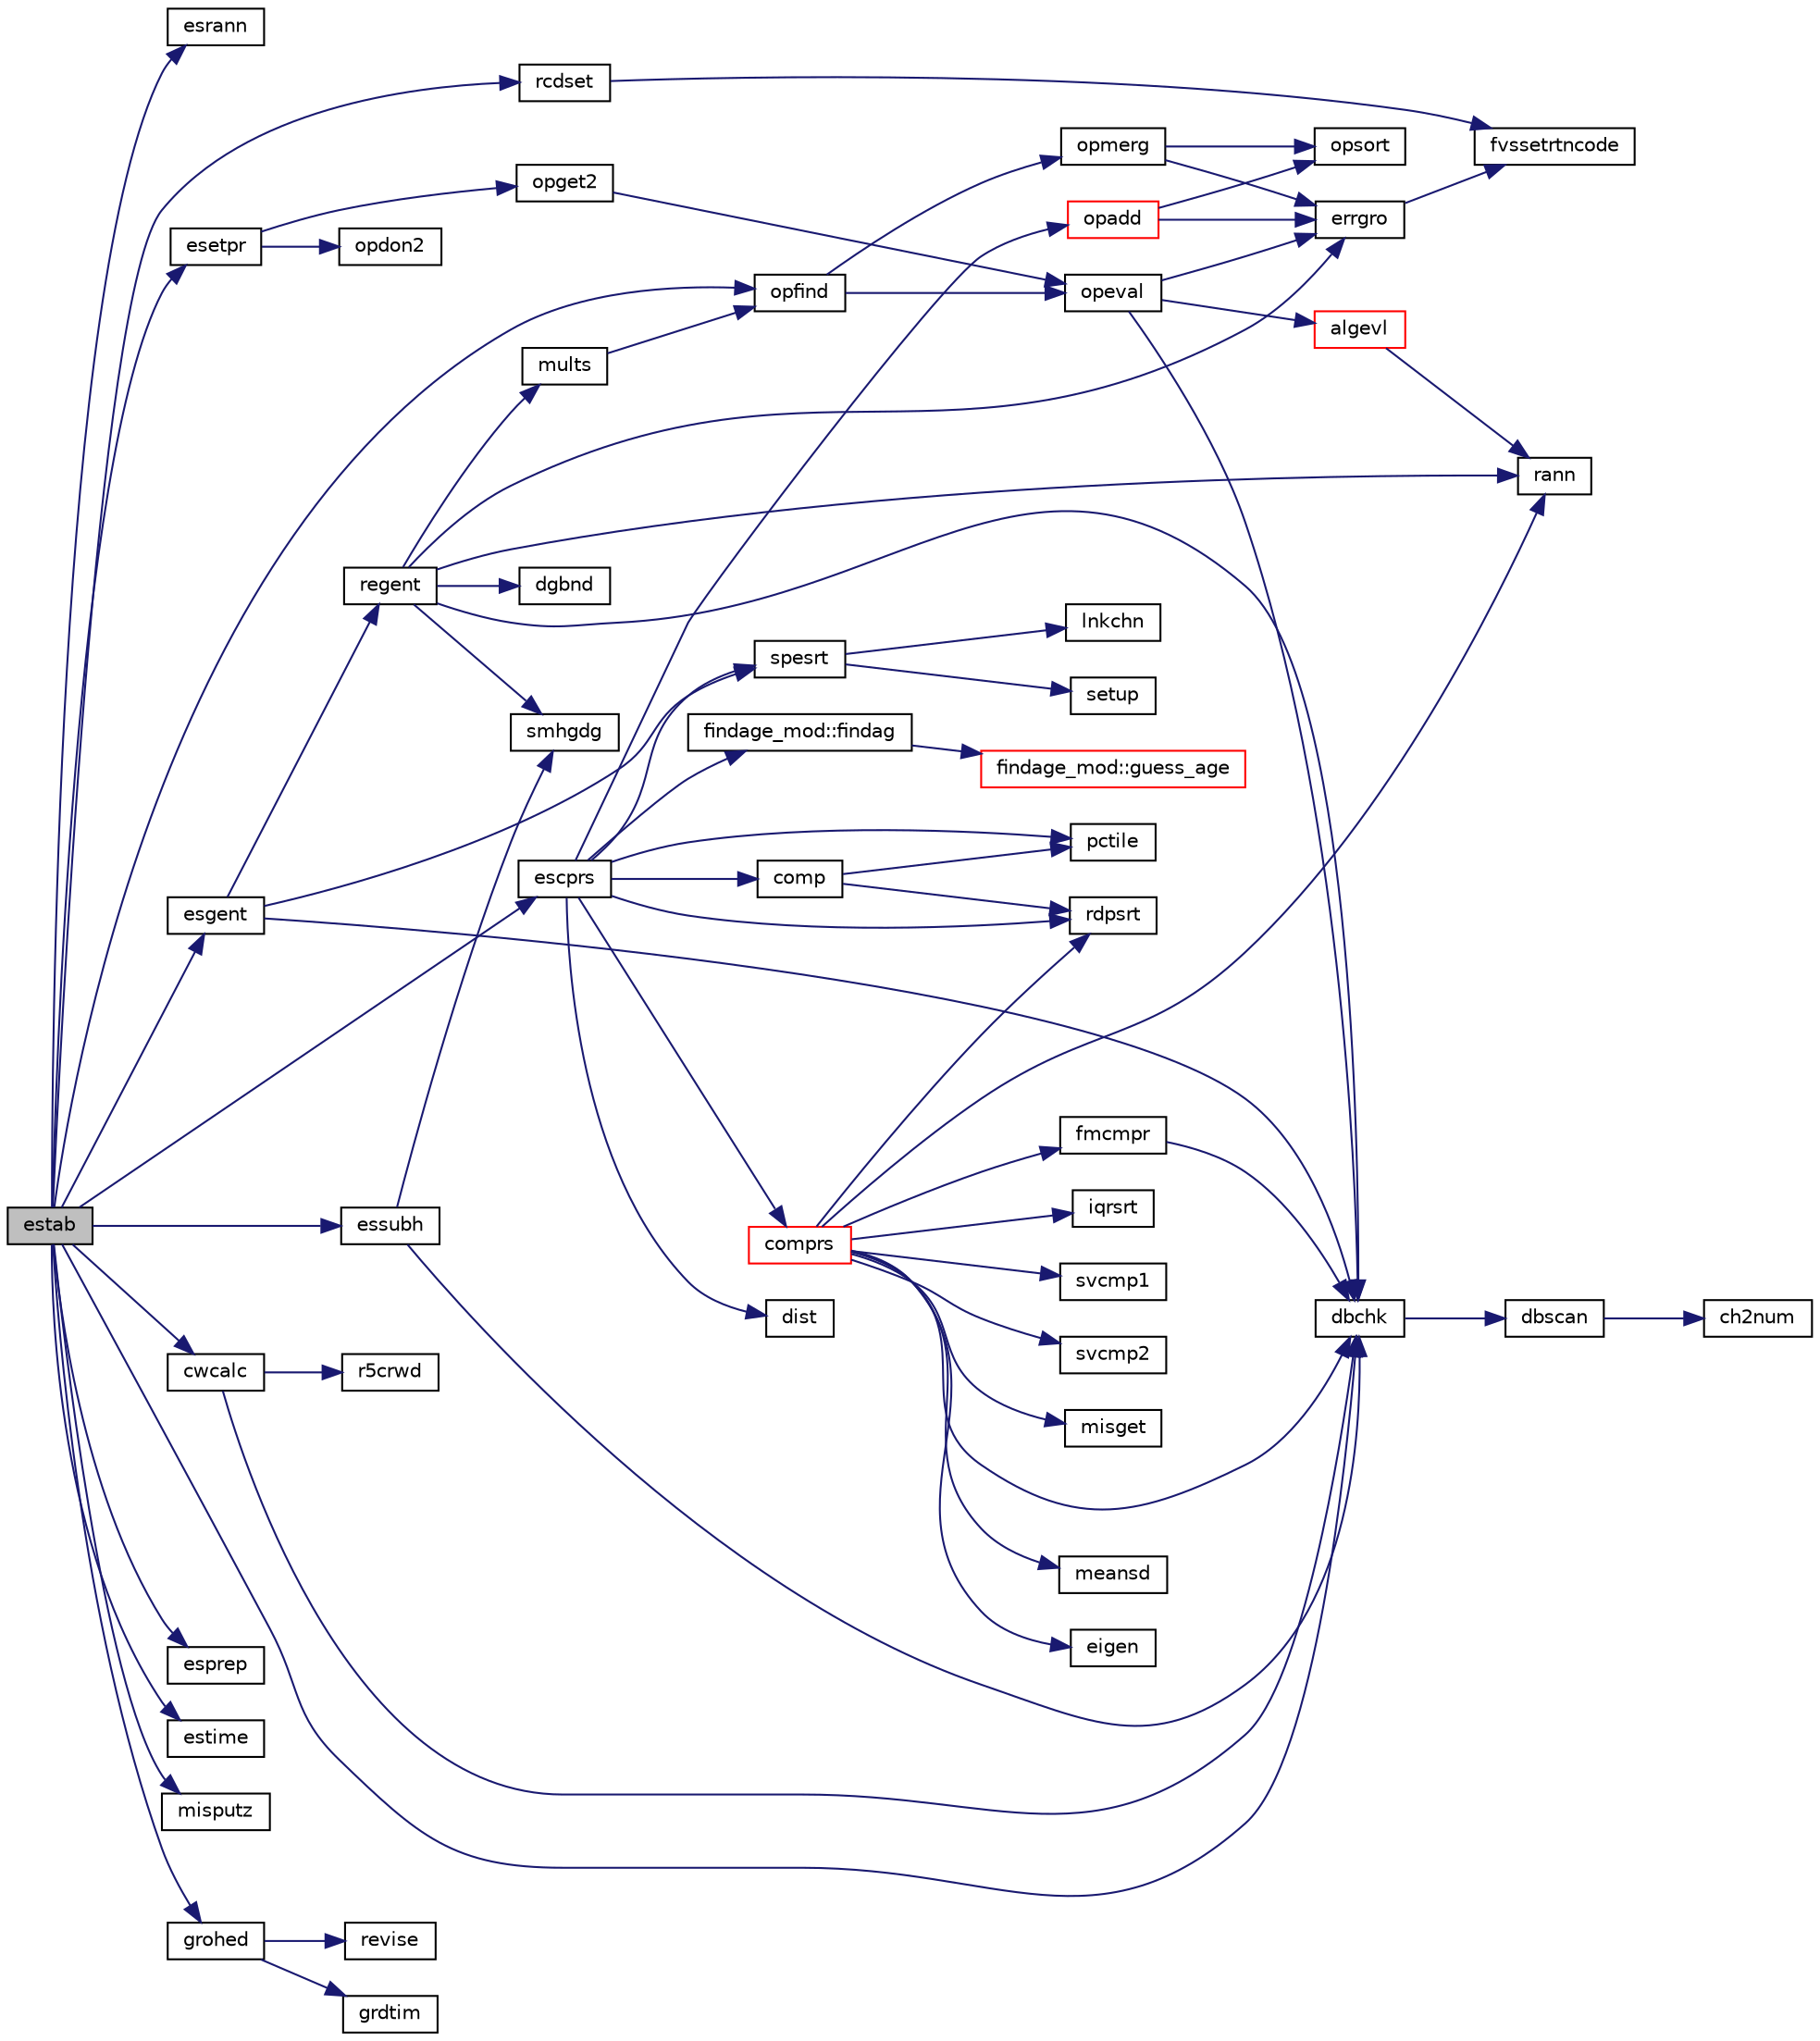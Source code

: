 digraph "estab"
{
  edge [fontname="Helvetica",fontsize="10",labelfontname="Helvetica",labelfontsize="10"];
  node [fontname="Helvetica",fontsize="10",shape=record];
  rankdir="LR";
  Node1 [label="estab",height=0.2,width=0.4,color="black", fillcolor="grey75", style="filled", fontcolor="black"];
  Node1 -> Node2 [color="midnightblue",fontsize="10",style="solid",fontname="Helvetica"];
  Node2 [label="esrann",height=0.2,width=0.4,color="black", fillcolor="white", style="filled",URL="$esrann_8f.html#a78a9ddc632959075c551c14498ab949f"];
  Node1 -> Node3 [color="midnightblue",fontsize="10",style="solid",fontname="Helvetica"];
  Node3 [label="dbchk",height=0.2,width=0.4,color="black", fillcolor="white", style="filled",URL="$dbchk_8f.html#a50e82b8d87ebaeb63d8e1abab05bc20b"];
  Node3 -> Node4 [color="midnightblue",fontsize="10",style="solid",fontname="Helvetica"];
  Node4 [label="dbscan",height=0.2,width=0.4,color="black", fillcolor="white", style="filled",URL="$dbscan_8f.html#a18f1eb65a1dbf6141e44b1ac4a10757e"];
  Node4 -> Node5 [color="midnightblue",fontsize="10",style="solid",fontname="Helvetica"];
  Node5 [label="ch2num",height=0.2,width=0.4,color="black", fillcolor="white", style="filled",URL="$ch2num_8f.html#acc5a9987290b4e6c8cfe65bd2cd93540"];
  Node1 -> Node6 [color="midnightblue",fontsize="10",style="solid",fontname="Helvetica"];
  Node6 [label="opfind",height=0.2,width=0.4,color="black", fillcolor="white", style="filled",URL="$opfind_8f.html#a324ef558c0f597354b656e718563559e"];
  Node6 -> Node7 [color="midnightblue",fontsize="10",style="solid",fontname="Helvetica"];
  Node7 [label="opmerg",height=0.2,width=0.4,color="black", fillcolor="white", style="filled",URL="$opmerg_8f.html#a5d8719ff40889d676ef5684c77e348bf"];
  Node7 -> Node8 [color="midnightblue",fontsize="10",style="solid",fontname="Helvetica"];
  Node8 [label="errgro",height=0.2,width=0.4,color="black", fillcolor="white", style="filled",URL="$errgro_8f.html#a638bc8982f252f2894cb512c31d9890a"];
  Node8 -> Node9 [color="midnightblue",fontsize="10",style="solid",fontname="Helvetica"];
  Node9 [label="fvssetrtncode",height=0.2,width=0.4,color="black", fillcolor="white", style="filled",URL="$cmdline_8f.html#a079170808ee3336a99645e9e57dfe5a9"];
  Node7 -> Node10 [color="midnightblue",fontsize="10",style="solid",fontname="Helvetica"];
  Node10 [label="opsort",height=0.2,width=0.4,color="black", fillcolor="white", style="filled",URL="$opsort_8f.html#a6681e6cd0f66844e47a1ea085ef16452"];
  Node6 -> Node11 [color="midnightblue",fontsize="10",style="solid",fontname="Helvetica"];
  Node11 [label="opeval",height=0.2,width=0.4,color="black", fillcolor="white", style="filled",URL="$opeval_8f.html#a7f578a6ee493fc264a7af83a1fbdb14f"];
  Node11 -> Node3 [color="midnightblue",fontsize="10",style="solid",fontname="Helvetica"];
  Node11 -> Node12 [color="midnightblue",fontsize="10",style="solid",fontname="Helvetica"];
  Node12 [label="algevl",height=0.2,width=0.4,color="red", fillcolor="white", style="filled",URL="$algevl_8f.html#af247fcf48bbb347b22ae4f542c7b8ff4"];
  Node12 -> Node13 [color="midnightblue",fontsize="10",style="solid",fontname="Helvetica"];
  Node13 [label="rann",height=0.2,width=0.4,color="black", fillcolor="white", style="filled",URL="$rann_8f.html#adcf580f559b80223c24308901aeda3c0"];
  Node11 -> Node8 [color="midnightblue",fontsize="10",style="solid",fontname="Helvetica"];
  Node1 -> Node14 [color="midnightblue",fontsize="10",style="solid",fontname="Helvetica"];
  Node14 [label="esetpr",height=0.2,width=0.4,color="black", fillcolor="white", style="filled",URL="$esetpr_8f.html#a65c3e56e41498e1da7026446b0875185"];
  Node14 -> Node15 [color="midnightblue",fontsize="10",style="solid",fontname="Helvetica"];
  Node15 [label="opget2",height=0.2,width=0.4,color="black", fillcolor="white", style="filled",URL="$opget2_8f.html#afc72bdd266f1ca266e405c5678191a0f"];
  Node15 -> Node11 [color="midnightblue",fontsize="10",style="solid",fontname="Helvetica"];
  Node14 -> Node16 [color="midnightblue",fontsize="10",style="solid",fontname="Helvetica"];
  Node16 [label="opdon2",height=0.2,width=0.4,color="black", fillcolor="white", style="filled",URL="$opdon2_8f.html#ad598af89c57050ff83ba178e4b0260eb"];
  Node1 -> Node17 [color="midnightblue",fontsize="10",style="solid",fontname="Helvetica"];
  Node17 [label="esprep",height=0.2,width=0.4,color="black", fillcolor="white", style="filled",URL="$esprep_8f.html#a30ff50ea1a48c11120aac047290e55ba"];
  Node1 -> Node18 [color="midnightblue",fontsize="10",style="solid",fontname="Helvetica"];
  Node18 [label="estime",height=0.2,width=0.4,color="black", fillcolor="white", style="filled",URL="$estime_8f.html#ad165005ebef805dd7b41a3c8b568e641"];
  Node1 -> Node19 [color="midnightblue",fontsize="10",style="solid",fontname="Helvetica"];
  Node19 [label="essubh",height=0.2,width=0.4,color="black", fillcolor="white", style="filled",URL="$essubh_8f.html#a487fb41815c917b170a07d5309e56cd3"];
  Node19 -> Node3 [color="midnightblue",fontsize="10",style="solid",fontname="Helvetica"];
  Node19 -> Node20 [color="midnightblue",fontsize="10",style="solid",fontname="Helvetica"];
  Node20 [label="smhgdg",height=0.2,width=0.4,color="black", fillcolor="white", style="filled",URL="$smhgdg_8f.html#a642704847abe8ae7b814f0b0e432946f"];
  Node1 -> Node21 [color="midnightblue",fontsize="10",style="solid",fontname="Helvetica"];
  Node21 [label="rcdset",height=0.2,width=0.4,color="black", fillcolor="white", style="filled",URL="$rcdset_8f.html#a1dba8a40ee085d920a3ebb27fcd34a59"];
  Node21 -> Node9 [color="midnightblue",fontsize="10",style="solid",fontname="Helvetica"];
  Node1 -> Node22 [color="midnightblue",fontsize="10",style="solid",fontname="Helvetica"];
  Node22 [label="esgent",height=0.2,width=0.4,color="black", fillcolor="white", style="filled",URL="$esgent_8f.html#a4f32c2b5dc431f3fe7de6e0eb8a1888d"];
  Node22 -> Node3 [color="midnightblue",fontsize="10",style="solid",fontname="Helvetica"];
  Node22 -> Node23 [color="midnightblue",fontsize="10",style="solid",fontname="Helvetica"];
  Node23 [label="spesrt",height=0.2,width=0.4,color="black", fillcolor="white", style="filled",URL="$spesrt_8f.html#adc260ba0cd0245f0beb5220a312c37c2"];
  Node23 -> Node24 [color="midnightblue",fontsize="10",style="solid",fontname="Helvetica"];
  Node24 [label="lnkchn",height=0.2,width=0.4,color="black", fillcolor="white", style="filled",URL="$lnkchn_8f.html#afda5170f1447961a574e5d1a697ee0e1"];
  Node23 -> Node25 [color="midnightblue",fontsize="10",style="solid",fontname="Helvetica"];
  Node25 [label="setup",height=0.2,width=0.4,color="black", fillcolor="white", style="filled",URL="$setup_8f.html#a776bd71acb1bba84c11a03c6e27bd8a9"];
  Node22 -> Node26 [color="midnightblue",fontsize="10",style="solid",fontname="Helvetica"];
  Node26 [label="regent",height=0.2,width=0.4,color="black", fillcolor="white", style="filled",URL="$regent_8f.html#aff3a1354c8739bc4ba09f507b8fb5cde"];
  Node26 -> Node13 [color="midnightblue",fontsize="10",style="solid",fontname="Helvetica"];
  Node26 -> Node3 [color="midnightblue",fontsize="10",style="solid",fontname="Helvetica"];
  Node26 -> Node27 [color="midnightblue",fontsize="10",style="solid",fontname="Helvetica"];
  Node27 [label="mults",height=0.2,width=0.4,color="black", fillcolor="white", style="filled",URL="$mults_8f.html#a3c7949af90f9a878286fb84ba2b2dde4"];
  Node27 -> Node6 [color="midnightblue",fontsize="10",style="solid",fontname="Helvetica"];
  Node26 -> Node20 [color="midnightblue",fontsize="10",style="solid",fontname="Helvetica"];
  Node26 -> Node28 [color="midnightblue",fontsize="10",style="solid",fontname="Helvetica"];
  Node28 [label="dgbnd",height=0.2,width=0.4,color="black", fillcolor="white", style="filled",URL="$dgbnd_8f.html#ad92ce271e05020f5564ed1a21c2128e7"];
  Node26 -> Node8 [color="midnightblue",fontsize="10",style="solid",fontname="Helvetica"];
  Node1 -> Node29 [color="midnightblue",fontsize="10",style="solid",fontname="Helvetica"];
  Node29 [label="escprs",height=0.2,width=0.4,color="black", fillcolor="white", style="filled",URL="$escprs_8f90.html#add2726a0346fc987bc18b1929eea0d5c"];
  Node29 -> Node30 [color="midnightblue",fontsize="10",style="solid",fontname="Helvetica"];
  Node30 [label="findage_mod::findag",height=0.2,width=0.4,color="black", fillcolor="white", style="filled",URL="$namespacefindage__mod.html#aafbd20d63b5bf5fe61ec3f7bfaabbfbb"];
  Node30 -> Node31 [color="midnightblue",fontsize="10",style="solid",fontname="Helvetica"];
  Node31 [label="findage_mod::guess_age",height=0.2,width=0.4,color="red", fillcolor="white", style="filled",URL="$namespacefindage__mod.html#a82decf6abf48abc1d8ef22b03d283819"];
  Node29 -> Node32 [color="midnightblue",fontsize="10",style="solid",fontname="Helvetica"];
  Node32 [label="comprs",height=0.2,width=0.4,color="red", fillcolor="white", style="filled",URL="$comprs_8f.html#a4b7a0a1cafaf6cfbc483cb6a412a8d8f"];
  Node32 -> Node3 [color="midnightblue",fontsize="10",style="solid",fontname="Helvetica"];
  Node32 -> Node33 [color="midnightblue",fontsize="10",style="solid",fontname="Helvetica"];
  Node33 [label="meansd",height=0.2,width=0.4,color="black", fillcolor="white", style="filled",URL="$meansd_8f.html#ae1adfa11a56e81fb49e19111aae30af4"];
  Node32 -> Node34 [color="midnightblue",fontsize="10",style="solid",fontname="Helvetica"];
  Node34 [label="eigen",height=0.2,width=0.4,color="black", fillcolor="white", style="filled",URL="$eigen_8f.html#a6235fe5aa226f81d60122047e156250f"];
  Node32 -> Node35 [color="midnightblue",fontsize="10",style="solid",fontname="Helvetica"];
  Node35 [label="rdpsrt",height=0.2,width=0.4,color="black", fillcolor="white", style="filled",URL="$rdpsrt_8f.html#a0f0c79b72af19ed56f74ee89ecae6877"];
  Node32 -> Node36 [color="midnightblue",fontsize="10",style="solid",fontname="Helvetica"];
  Node36 [label="iqrsrt",height=0.2,width=0.4,color="black", fillcolor="white", style="filled",URL="$iqrsrt_8f.html#a13cdd0739870428d948dbf04a9dcc9ed"];
  Node32 -> Node37 [color="midnightblue",fontsize="10",style="solid",fontname="Helvetica"];
  Node37 [label="fmcmpr",height=0.2,width=0.4,color="black", fillcolor="white", style="filled",URL="$fmcmpr_8f.html#a67c46e1645d75ab9d3fde8d3b1228463"];
  Node37 -> Node3 [color="midnightblue",fontsize="10",style="solid",fontname="Helvetica"];
  Node32 -> Node38 [color="midnightblue",fontsize="10",style="solid",fontname="Helvetica"];
  Node38 [label="svcmp1",height=0.2,width=0.4,color="black", fillcolor="white", style="filled",URL="$svcmp1_8f.html#abdb4795a12511c4c79329837c9a59887"];
  Node32 -> Node13 [color="midnightblue",fontsize="10",style="solid",fontname="Helvetica"];
  Node32 -> Node39 [color="midnightblue",fontsize="10",style="solid",fontname="Helvetica"];
  Node39 [label="svcmp2",height=0.2,width=0.4,color="black", fillcolor="white", style="filled",URL="$svcmp2_8f.html#a8654e766e5e3439616f68581358a27ca"];
  Node32 -> Node40 [color="midnightblue",fontsize="10",style="solid",fontname="Helvetica"];
  Node40 [label="misget",height=0.2,width=0.4,color="black", fillcolor="white", style="filled",URL="$misget_8f.html#a1287765232a4e41af838bb4967b34007"];
  Node29 -> Node23 [color="midnightblue",fontsize="10",style="solid",fontname="Helvetica"];
  Node29 -> Node35 [color="midnightblue",fontsize="10",style="solid",fontname="Helvetica"];
  Node29 -> Node41 [color="midnightblue",fontsize="10",style="solid",fontname="Helvetica"];
  Node41 [label="pctile",height=0.2,width=0.4,color="black", fillcolor="white", style="filled",URL="$pctile_8f.html#a12d7263064b7cef81de7e72852800b83"];
  Node29 -> Node42 [color="midnightblue",fontsize="10",style="solid",fontname="Helvetica"];
  Node42 [label="dist",height=0.2,width=0.4,color="black", fillcolor="white", style="filled",URL="$dist_8f.html#afe8418c76796bf6d8e4a91ec63dd0b85"];
  Node29 -> Node43 [color="midnightblue",fontsize="10",style="solid",fontname="Helvetica"];
  Node43 [label="comp",height=0.2,width=0.4,color="black", fillcolor="white", style="filled",URL="$comp_8f.html#a30f9342dc1e45b4ae68c2cc2fac8b84c"];
  Node43 -> Node35 [color="midnightblue",fontsize="10",style="solid",fontname="Helvetica"];
  Node43 -> Node41 [color="midnightblue",fontsize="10",style="solid",fontname="Helvetica"];
  Node29 -> Node44 [color="midnightblue",fontsize="10",style="solid",fontname="Helvetica"];
  Node44 [label="opadd",height=0.2,width=0.4,color="red", fillcolor="white", style="filled",URL="$opadd_8f.html#a818a612760f71f92e46fc78135a49daf"];
  Node44 -> Node8 [color="midnightblue",fontsize="10",style="solid",fontname="Helvetica"];
  Node44 -> Node10 [color="midnightblue",fontsize="10",style="solid",fontname="Helvetica"];
  Node1 -> Node45 [color="midnightblue",fontsize="10",style="solid",fontname="Helvetica"];
  Node45 [label="misputz",height=0.2,width=0.4,color="black", fillcolor="white", style="filled",URL="$misputz_8f.html#afff0ee14665161cca466e3ab5af57a76"];
  Node1 -> Node46 [color="midnightblue",fontsize="10",style="solid",fontname="Helvetica"];
  Node46 [label="cwcalc",height=0.2,width=0.4,color="black", fillcolor="white", style="filled",URL="$cwcalc_8f.html#a3a7e3cf740d655c98886be9bb41ac3b0"];
  Node46 -> Node3 [color="midnightblue",fontsize="10",style="solid",fontname="Helvetica"];
  Node46 -> Node47 [color="midnightblue",fontsize="10",style="solid",fontname="Helvetica"];
  Node47 [label="r5crwd",height=0.2,width=0.4,color="black", fillcolor="white", style="filled",URL="$r5crwd_8f.html#a668be91dcc78c597068000594129da1a"];
  Node1 -> Node48 [color="midnightblue",fontsize="10",style="solid",fontname="Helvetica"];
  Node48 [label="grohed",height=0.2,width=0.4,color="black", fillcolor="white", style="filled",URL="$grohed_8f.html#a208663aece1e7b7a8133af6dd40d5468"];
  Node48 -> Node49 [color="midnightblue",fontsize="10",style="solid",fontname="Helvetica"];
  Node49 [label="revise",height=0.2,width=0.4,color="black", fillcolor="white", style="filled",URL="$revise_8f.html#a760f6639eabbb44bc7694760f0598231"];
  Node48 -> Node50 [color="midnightblue",fontsize="10",style="solid",fontname="Helvetica"];
  Node50 [label="grdtim",height=0.2,width=0.4,color="black", fillcolor="white", style="filled",URL="$grdtim_8f.html#ad10217068165ab4b799e84db9a37e052"];
}
